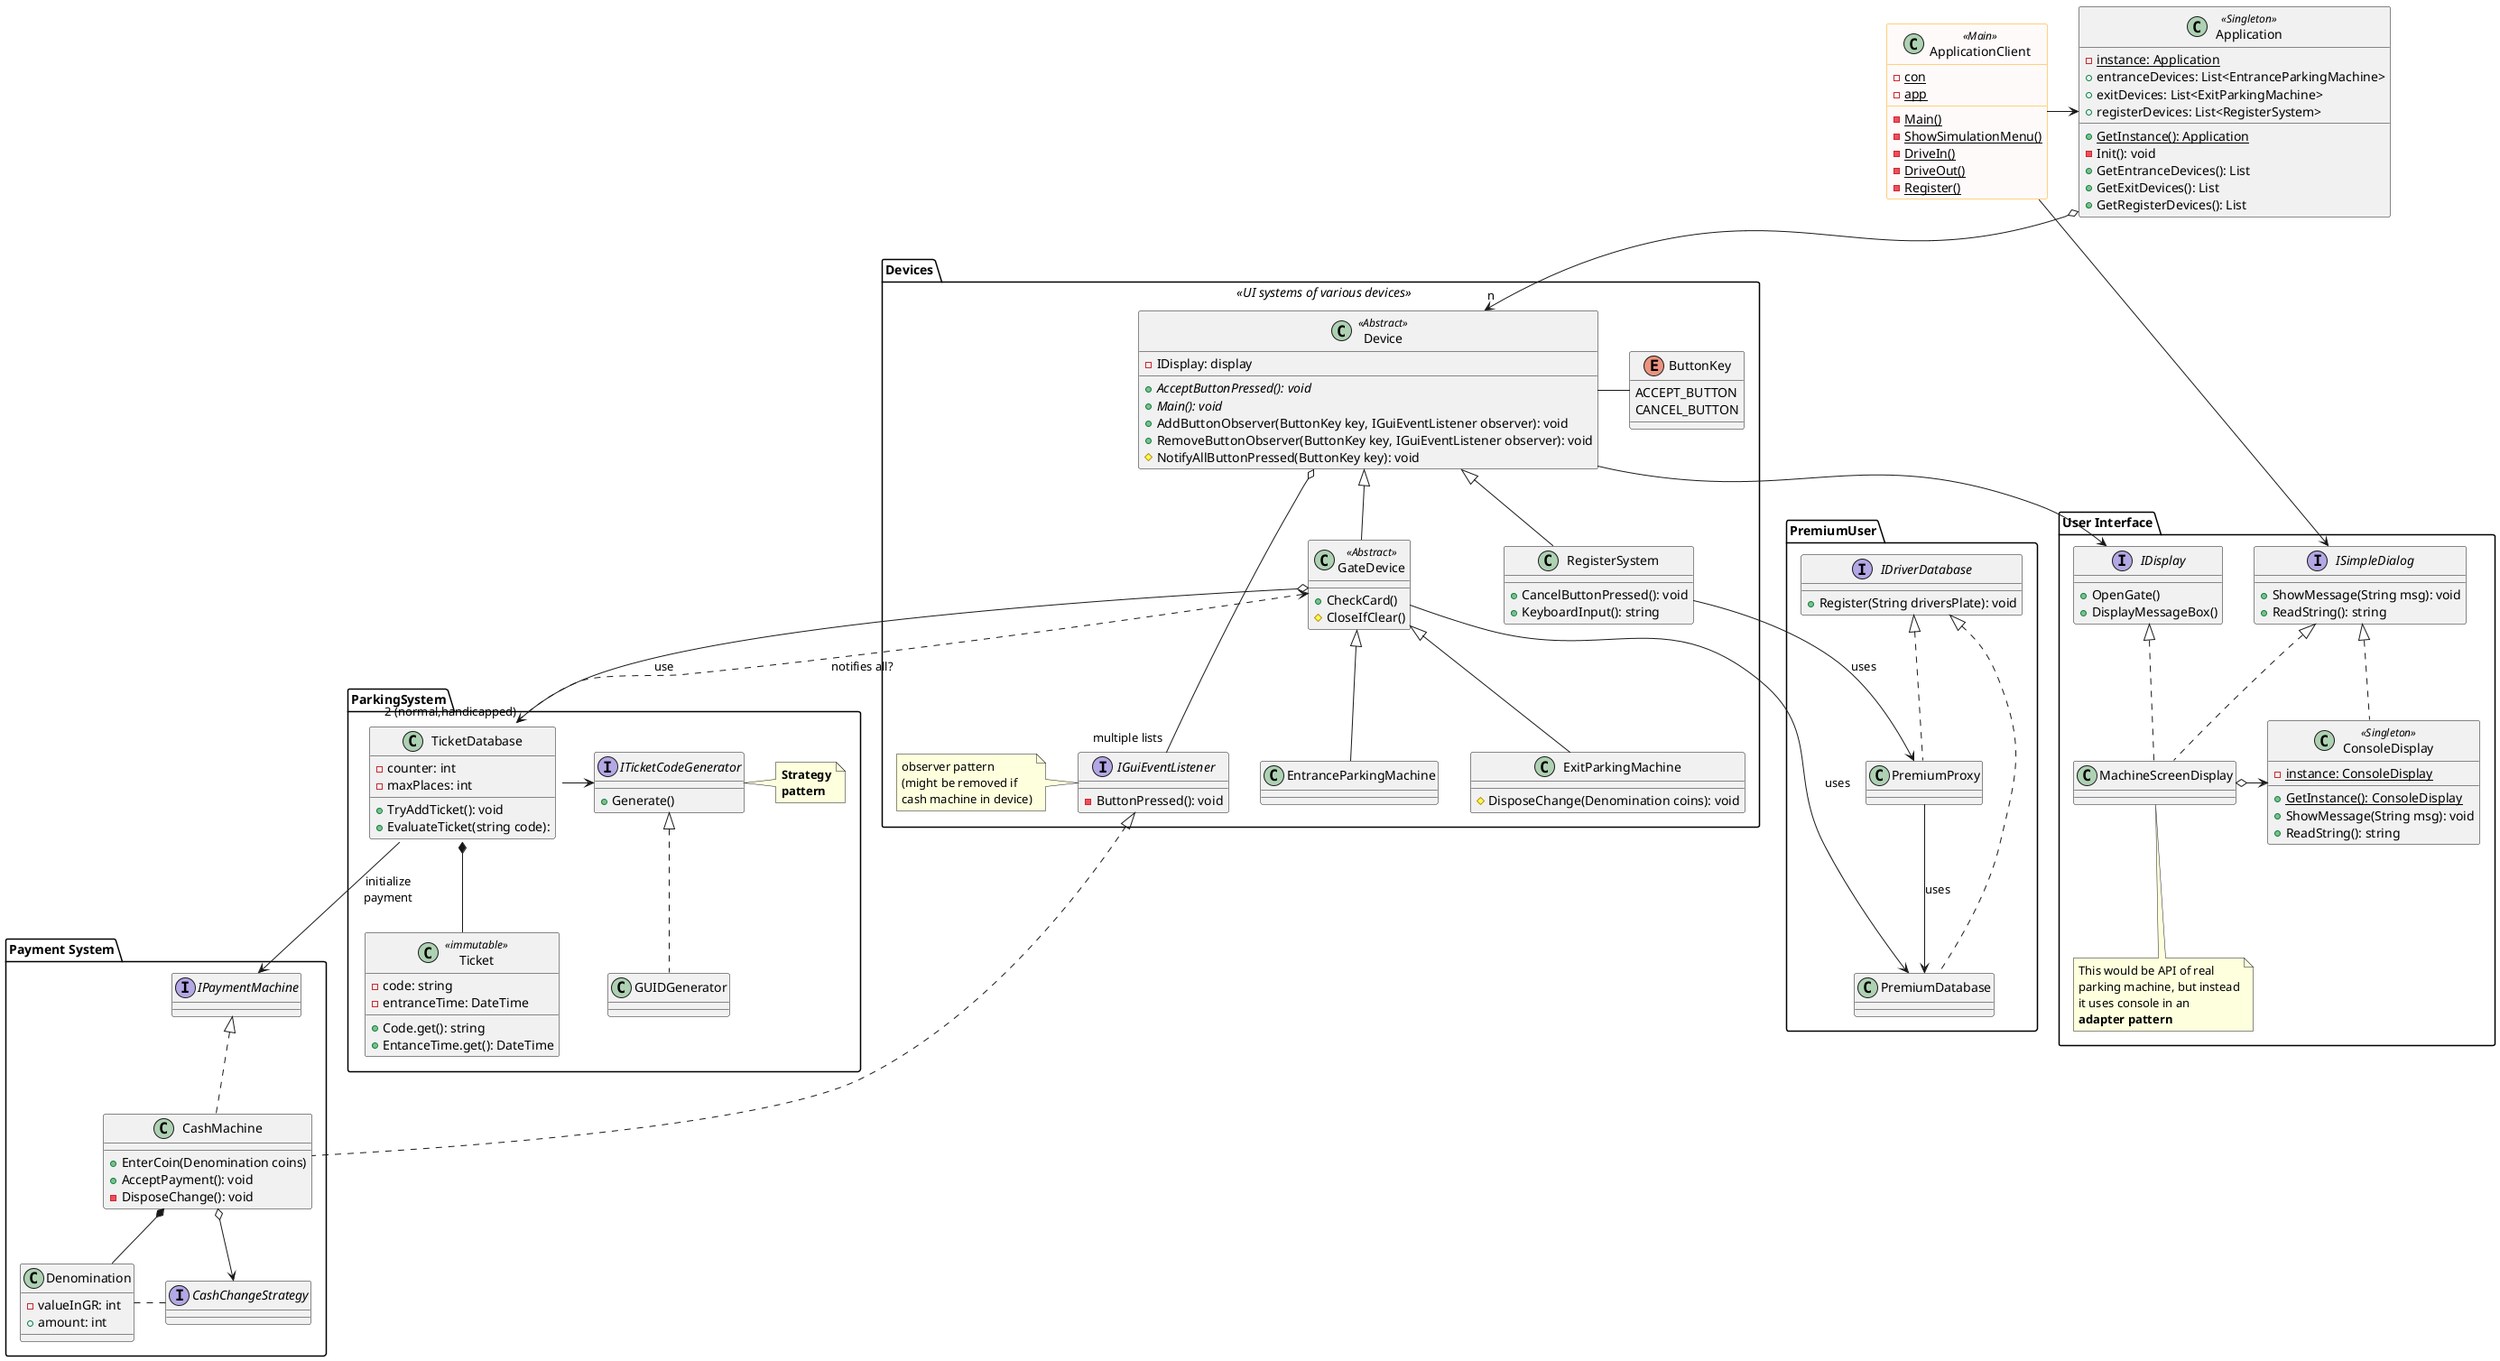 @startuml

skinparam class {
BackgroundColor<<Main>> Snow
BorderColor<<Main>> Orange
}
skinparam stereotypeCBackgroundColor<< Main >> Khaki

class ApplicationClient<<Main>>
{
    -{static}con
    -{static}app
    -{static}Main()
    -{static}ShowSimulationMenu()
    -{static}DriveIn()
    -{static}DriveOut()
    -{static}Register()
    '-{static}IncorrectCommand()
}

class Application<<Singleton>>
{
    -{static}instance: Application
    +entranceDevices: List<EntranceParkingMachine>
    +exitDevices: List<ExitParkingMachine>
    +registerDevices: List<RegisterSystem>
    +{static}GetInstance(): Application
    -Init(): void
    +GetEntranceDevices(): List
    +GetExitDevices(): List
    +GetRegisterDevices(): List
}

ApplicationClient -> Application


package "Payment System"{
   interface IPaymentMachine
   {
   }

   class CashMachine implements IPaymentMachine
   {
       +EnterCoin(Denomination coins)
       +AcceptPayment(): void
       -DisposeChange(): void
   }

   class Denomination
   {
       -valueInGR: int
       +amount: int
   }

   interface CashChangeStrategy
   {

   }
}

package "User Interface"{
    interface IDisplay{
        +OpenGate()
        +DisplayMessageBox()
    }

    interface ISimpleDialog{
        +ShowMessage(String msg): void
        +ReadString(): string
    }

    class ConsoleDisplay<<Singleton>> implements ISimpleDialog{
        -{static}instance: ConsoleDisplay
        +{static}GetInstance(): ConsoleDisplay
        +ShowMessage(String msg): void
        +ReadString(): string
    }

    class MachineScreenDisplay implements IDisplay, ISimpleDialog{

    }

    Note bottom of MachineScreenDisplay: This would be API of real\nparking machine, but instead\nit uses console in an\n<b>adapter pattern


    MachineScreenDisplay o-> ConsoleDisplay
    ApplicationClient --> ISimpleDialog
}


package "Devices"<<UI systems of various devices>>{


    class Device <<Abstract>>{
        -IDisplay: display
        +{abstract}AcceptButtonPressed(): void
        +{abstract}Main(): void
        +AddButtonObserver(ButtonKey key, IGuiEventListener observer): void
        +RemoveButtonObserver(ButtonKey key, IGuiEventListener observer): void
        #NotifyAllButtonPressed(ButtonKey key): void
    }

    'Device *-- "CashMachine?"

    class RegisterSystem extends Device
    {
        +CancelButtonPressed(): void
        +KeyboardInput(): string
    }

    class GateDevice<<Abstract>> extends Device{
        +CheckCard()
        #CloseIfClear()
    }



    enum ButtonKey{
        ACCEPT_BUTTON
        CANCEL_BUTTON
    }


    class ExitParkingMachine extends GateDevice
    {
        #DisposeChange(Denomination coins): void
    }

    class EntranceParkingMachine extends GateDevice
    {

    }


    interface IGuiEventListener
    {
        -ButtonPressed(): void
    }
    note left: observer pattern\n(might be removed if\ncash machine in device)


    Device -->  IDisplay
}



package ParkingSystem{

    class TicketDatabase{
        -counter: int
        -maxPlaces: int
        +TryAddTicket(): void
        +EvaluateTicket(string code):
    }

    class Ticket<<immutable>>{
        -code: string
        -entranceTime: DateTime
        +Code.get(): string
        +EntanceTime.get(): DateTime
    }

    interface ITicketCodeGenerator
    {
        +Generate()
    }
    note right: <b>Strategy\n<b>pattern

    class GUIDGenerator implements ITicketCodeGenerator

    TicketDatabase *-- Ticket
    TicketDatabase -> ITicketCodeGenerator

    ' ? class PremiumPlaces implements IPlaceCounter
}

package PremiumUser{

    interface IDriverDatabase
    {
        +Register(String driversPlate): void
    }
    class PremiumProxy implements IDriverDatabase{

    }
    class PremiumDatabase implements IDriverDatabase{
    }


    PremiumProxy --> PremiumDatabase :uses
}

CashMachine o--> CashChangeStrategy
CashMachine *-- Denomination
Denomination . CashChangeStrategy


IGuiEventListener <|.. CashMachine


Device o---"multiple lists" IGuiEventListener

GateDevice o-->"2 (normal,handicapped)" TicketDatabase: use
GateDevice <.. TicketDatabase: notifies all?
RegisterSystem --> PremiumProxy: uses
GateDevice --> PremiumDatabase: uses

TicketDatabase::evaluateTicket --> IPaymentMachine :initialize\npayment
Application o-->"n" Device

Device - ButtonKey

@enduml